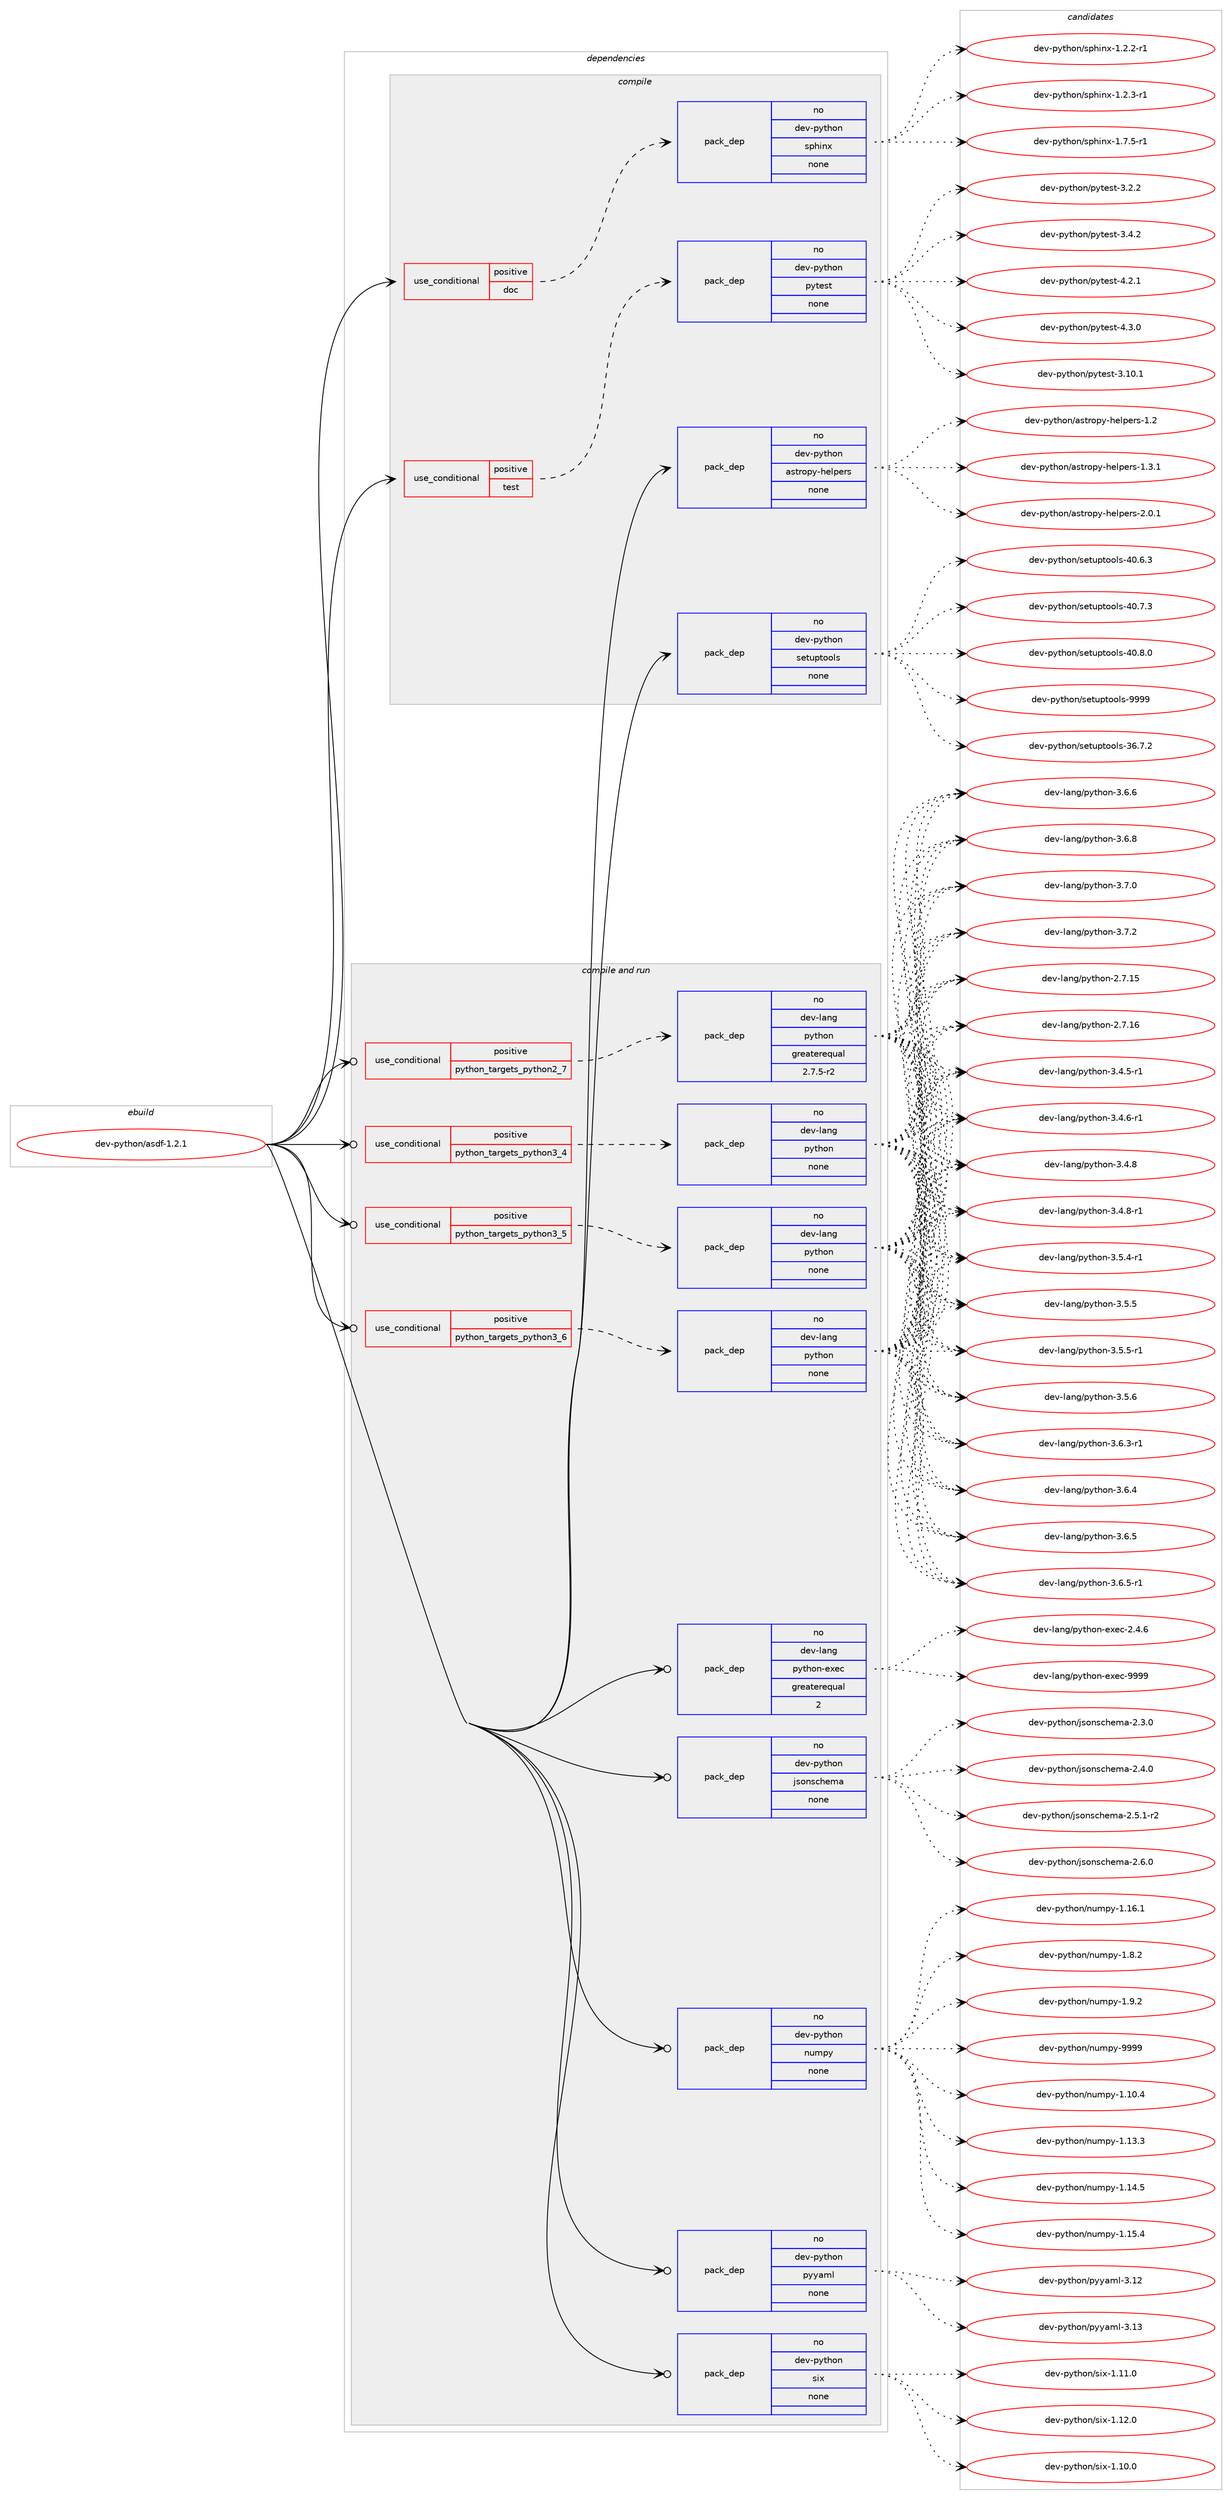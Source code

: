 digraph prolog {

# *************
# Graph options
# *************

newrank=true;
concentrate=true;
compound=true;
graph [rankdir=LR,fontname=Helvetica,fontsize=10,ranksep=1.5];#, ranksep=2.5, nodesep=0.2];
edge  [arrowhead=vee];
node  [fontname=Helvetica,fontsize=10];

# **********
# The ebuild
# **********

subgraph cluster_leftcol {
color=gray;
rank=same;
label=<<i>ebuild</i>>;
id [label="dev-python/asdf-1.2.1", color=red, width=4, href="../dev-python/asdf-1.2.1.svg"];
}

# ****************
# The dependencies
# ****************

subgraph cluster_midcol {
color=gray;
label=<<i>dependencies</i>>;
subgraph cluster_compile {
fillcolor="#eeeeee";
style=filled;
label=<<i>compile</i>>;
subgraph cond370965 {
dependency1398815 [label=<<TABLE BORDER="0" CELLBORDER="1" CELLSPACING="0" CELLPADDING="4"><TR><TD ROWSPAN="3" CELLPADDING="10">use_conditional</TD></TR><TR><TD>positive</TD></TR><TR><TD>doc</TD></TR></TABLE>>, shape=none, color=red];
subgraph pack1004625 {
dependency1398816 [label=<<TABLE BORDER="0" CELLBORDER="1" CELLSPACING="0" CELLPADDING="4" WIDTH="220"><TR><TD ROWSPAN="6" CELLPADDING="30">pack_dep</TD></TR><TR><TD WIDTH="110">no</TD></TR><TR><TD>dev-python</TD></TR><TR><TD>sphinx</TD></TR><TR><TD>none</TD></TR><TR><TD></TD></TR></TABLE>>, shape=none, color=blue];
}
dependency1398815:e -> dependency1398816:w [weight=20,style="dashed",arrowhead="vee"];
}
id:e -> dependency1398815:w [weight=20,style="solid",arrowhead="vee"];
subgraph cond370966 {
dependency1398817 [label=<<TABLE BORDER="0" CELLBORDER="1" CELLSPACING="0" CELLPADDING="4"><TR><TD ROWSPAN="3" CELLPADDING="10">use_conditional</TD></TR><TR><TD>positive</TD></TR><TR><TD>test</TD></TR></TABLE>>, shape=none, color=red];
subgraph pack1004626 {
dependency1398818 [label=<<TABLE BORDER="0" CELLBORDER="1" CELLSPACING="0" CELLPADDING="4" WIDTH="220"><TR><TD ROWSPAN="6" CELLPADDING="30">pack_dep</TD></TR><TR><TD WIDTH="110">no</TD></TR><TR><TD>dev-python</TD></TR><TR><TD>pytest</TD></TR><TR><TD>none</TD></TR><TR><TD></TD></TR></TABLE>>, shape=none, color=blue];
}
dependency1398817:e -> dependency1398818:w [weight=20,style="dashed",arrowhead="vee"];
}
id:e -> dependency1398817:w [weight=20,style="solid",arrowhead="vee"];
subgraph pack1004627 {
dependency1398819 [label=<<TABLE BORDER="0" CELLBORDER="1" CELLSPACING="0" CELLPADDING="4" WIDTH="220"><TR><TD ROWSPAN="6" CELLPADDING="30">pack_dep</TD></TR><TR><TD WIDTH="110">no</TD></TR><TR><TD>dev-python</TD></TR><TR><TD>astropy-helpers</TD></TR><TR><TD>none</TD></TR><TR><TD></TD></TR></TABLE>>, shape=none, color=blue];
}
id:e -> dependency1398819:w [weight=20,style="solid",arrowhead="vee"];
subgraph pack1004628 {
dependency1398820 [label=<<TABLE BORDER="0" CELLBORDER="1" CELLSPACING="0" CELLPADDING="4" WIDTH="220"><TR><TD ROWSPAN="6" CELLPADDING="30">pack_dep</TD></TR><TR><TD WIDTH="110">no</TD></TR><TR><TD>dev-python</TD></TR><TR><TD>setuptools</TD></TR><TR><TD>none</TD></TR><TR><TD></TD></TR></TABLE>>, shape=none, color=blue];
}
id:e -> dependency1398820:w [weight=20,style="solid",arrowhead="vee"];
}
subgraph cluster_compileandrun {
fillcolor="#eeeeee";
style=filled;
label=<<i>compile and run</i>>;
subgraph cond370967 {
dependency1398821 [label=<<TABLE BORDER="0" CELLBORDER="1" CELLSPACING="0" CELLPADDING="4"><TR><TD ROWSPAN="3" CELLPADDING="10">use_conditional</TD></TR><TR><TD>positive</TD></TR><TR><TD>python_targets_python2_7</TD></TR></TABLE>>, shape=none, color=red];
subgraph pack1004629 {
dependency1398822 [label=<<TABLE BORDER="0" CELLBORDER="1" CELLSPACING="0" CELLPADDING="4" WIDTH="220"><TR><TD ROWSPAN="6" CELLPADDING="30">pack_dep</TD></TR><TR><TD WIDTH="110">no</TD></TR><TR><TD>dev-lang</TD></TR><TR><TD>python</TD></TR><TR><TD>greaterequal</TD></TR><TR><TD>2.7.5-r2</TD></TR></TABLE>>, shape=none, color=blue];
}
dependency1398821:e -> dependency1398822:w [weight=20,style="dashed",arrowhead="vee"];
}
id:e -> dependency1398821:w [weight=20,style="solid",arrowhead="odotvee"];
subgraph cond370968 {
dependency1398823 [label=<<TABLE BORDER="0" CELLBORDER="1" CELLSPACING="0" CELLPADDING="4"><TR><TD ROWSPAN="3" CELLPADDING="10">use_conditional</TD></TR><TR><TD>positive</TD></TR><TR><TD>python_targets_python3_4</TD></TR></TABLE>>, shape=none, color=red];
subgraph pack1004630 {
dependency1398824 [label=<<TABLE BORDER="0" CELLBORDER="1" CELLSPACING="0" CELLPADDING="4" WIDTH="220"><TR><TD ROWSPAN="6" CELLPADDING="30">pack_dep</TD></TR><TR><TD WIDTH="110">no</TD></TR><TR><TD>dev-lang</TD></TR><TR><TD>python</TD></TR><TR><TD>none</TD></TR><TR><TD></TD></TR></TABLE>>, shape=none, color=blue];
}
dependency1398823:e -> dependency1398824:w [weight=20,style="dashed",arrowhead="vee"];
}
id:e -> dependency1398823:w [weight=20,style="solid",arrowhead="odotvee"];
subgraph cond370969 {
dependency1398825 [label=<<TABLE BORDER="0" CELLBORDER="1" CELLSPACING="0" CELLPADDING="4"><TR><TD ROWSPAN="3" CELLPADDING="10">use_conditional</TD></TR><TR><TD>positive</TD></TR><TR><TD>python_targets_python3_5</TD></TR></TABLE>>, shape=none, color=red];
subgraph pack1004631 {
dependency1398826 [label=<<TABLE BORDER="0" CELLBORDER="1" CELLSPACING="0" CELLPADDING="4" WIDTH="220"><TR><TD ROWSPAN="6" CELLPADDING="30">pack_dep</TD></TR><TR><TD WIDTH="110">no</TD></TR><TR><TD>dev-lang</TD></TR><TR><TD>python</TD></TR><TR><TD>none</TD></TR><TR><TD></TD></TR></TABLE>>, shape=none, color=blue];
}
dependency1398825:e -> dependency1398826:w [weight=20,style="dashed",arrowhead="vee"];
}
id:e -> dependency1398825:w [weight=20,style="solid",arrowhead="odotvee"];
subgraph cond370970 {
dependency1398827 [label=<<TABLE BORDER="0" CELLBORDER="1" CELLSPACING="0" CELLPADDING="4"><TR><TD ROWSPAN="3" CELLPADDING="10">use_conditional</TD></TR><TR><TD>positive</TD></TR><TR><TD>python_targets_python3_6</TD></TR></TABLE>>, shape=none, color=red];
subgraph pack1004632 {
dependency1398828 [label=<<TABLE BORDER="0" CELLBORDER="1" CELLSPACING="0" CELLPADDING="4" WIDTH="220"><TR><TD ROWSPAN="6" CELLPADDING="30">pack_dep</TD></TR><TR><TD WIDTH="110">no</TD></TR><TR><TD>dev-lang</TD></TR><TR><TD>python</TD></TR><TR><TD>none</TD></TR><TR><TD></TD></TR></TABLE>>, shape=none, color=blue];
}
dependency1398827:e -> dependency1398828:w [weight=20,style="dashed",arrowhead="vee"];
}
id:e -> dependency1398827:w [weight=20,style="solid",arrowhead="odotvee"];
subgraph pack1004633 {
dependency1398829 [label=<<TABLE BORDER="0" CELLBORDER="1" CELLSPACING="0" CELLPADDING="4" WIDTH="220"><TR><TD ROWSPAN="6" CELLPADDING="30">pack_dep</TD></TR><TR><TD WIDTH="110">no</TD></TR><TR><TD>dev-lang</TD></TR><TR><TD>python-exec</TD></TR><TR><TD>greaterequal</TD></TR><TR><TD>2</TD></TR></TABLE>>, shape=none, color=blue];
}
id:e -> dependency1398829:w [weight=20,style="solid",arrowhead="odotvee"];
subgraph pack1004634 {
dependency1398830 [label=<<TABLE BORDER="0" CELLBORDER="1" CELLSPACING="0" CELLPADDING="4" WIDTH="220"><TR><TD ROWSPAN="6" CELLPADDING="30">pack_dep</TD></TR><TR><TD WIDTH="110">no</TD></TR><TR><TD>dev-python</TD></TR><TR><TD>jsonschema</TD></TR><TR><TD>none</TD></TR><TR><TD></TD></TR></TABLE>>, shape=none, color=blue];
}
id:e -> dependency1398830:w [weight=20,style="solid",arrowhead="odotvee"];
subgraph pack1004635 {
dependency1398831 [label=<<TABLE BORDER="0" CELLBORDER="1" CELLSPACING="0" CELLPADDING="4" WIDTH="220"><TR><TD ROWSPAN="6" CELLPADDING="30">pack_dep</TD></TR><TR><TD WIDTH="110">no</TD></TR><TR><TD>dev-python</TD></TR><TR><TD>numpy</TD></TR><TR><TD>none</TD></TR><TR><TD></TD></TR></TABLE>>, shape=none, color=blue];
}
id:e -> dependency1398831:w [weight=20,style="solid",arrowhead="odotvee"];
subgraph pack1004636 {
dependency1398832 [label=<<TABLE BORDER="0" CELLBORDER="1" CELLSPACING="0" CELLPADDING="4" WIDTH="220"><TR><TD ROWSPAN="6" CELLPADDING="30">pack_dep</TD></TR><TR><TD WIDTH="110">no</TD></TR><TR><TD>dev-python</TD></TR><TR><TD>pyyaml</TD></TR><TR><TD>none</TD></TR><TR><TD></TD></TR></TABLE>>, shape=none, color=blue];
}
id:e -> dependency1398832:w [weight=20,style="solid",arrowhead="odotvee"];
subgraph pack1004637 {
dependency1398833 [label=<<TABLE BORDER="0" CELLBORDER="1" CELLSPACING="0" CELLPADDING="4" WIDTH="220"><TR><TD ROWSPAN="6" CELLPADDING="30">pack_dep</TD></TR><TR><TD WIDTH="110">no</TD></TR><TR><TD>dev-python</TD></TR><TR><TD>six</TD></TR><TR><TD>none</TD></TR><TR><TD></TD></TR></TABLE>>, shape=none, color=blue];
}
id:e -> dependency1398833:w [weight=20,style="solid",arrowhead="odotvee"];
}
subgraph cluster_run {
fillcolor="#eeeeee";
style=filled;
label=<<i>run</i>>;
}
}

# **************
# The candidates
# **************

subgraph cluster_choices {
rank=same;
color=gray;
label=<<i>candidates</i>>;

subgraph choice1004625 {
color=black;
nodesep=1;
choice10010111845112121116104111110471151121041051101204549465046504511449 [label="dev-python/sphinx-1.2.2-r1", color=red, width=4,href="../dev-python/sphinx-1.2.2-r1.svg"];
choice10010111845112121116104111110471151121041051101204549465046514511449 [label="dev-python/sphinx-1.2.3-r1", color=red, width=4,href="../dev-python/sphinx-1.2.3-r1.svg"];
choice10010111845112121116104111110471151121041051101204549465546534511449 [label="dev-python/sphinx-1.7.5-r1", color=red, width=4,href="../dev-python/sphinx-1.7.5-r1.svg"];
dependency1398816:e -> choice10010111845112121116104111110471151121041051101204549465046504511449:w [style=dotted,weight="100"];
dependency1398816:e -> choice10010111845112121116104111110471151121041051101204549465046514511449:w [style=dotted,weight="100"];
dependency1398816:e -> choice10010111845112121116104111110471151121041051101204549465546534511449:w [style=dotted,weight="100"];
}
subgraph choice1004626 {
color=black;
nodesep=1;
choice100101118451121211161041111104711212111610111511645514649484649 [label="dev-python/pytest-3.10.1", color=red, width=4,href="../dev-python/pytest-3.10.1.svg"];
choice1001011184511212111610411111047112121116101115116455146504650 [label="dev-python/pytest-3.2.2", color=red, width=4,href="../dev-python/pytest-3.2.2.svg"];
choice1001011184511212111610411111047112121116101115116455146524650 [label="dev-python/pytest-3.4.2", color=red, width=4,href="../dev-python/pytest-3.4.2.svg"];
choice1001011184511212111610411111047112121116101115116455246504649 [label="dev-python/pytest-4.2.1", color=red, width=4,href="../dev-python/pytest-4.2.1.svg"];
choice1001011184511212111610411111047112121116101115116455246514648 [label="dev-python/pytest-4.3.0", color=red, width=4,href="../dev-python/pytest-4.3.0.svg"];
dependency1398818:e -> choice100101118451121211161041111104711212111610111511645514649484649:w [style=dotted,weight="100"];
dependency1398818:e -> choice1001011184511212111610411111047112121116101115116455146504650:w [style=dotted,weight="100"];
dependency1398818:e -> choice1001011184511212111610411111047112121116101115116455146524650:w [style=dotted,weight="100"];
dependency1398818:e -> choice1001011184511212111610411111047112121116101115116455246504649:w [style=dotted,weight="100"];
dependency1398818:e -> choice1001011184511212111610411111047112121116101115116455246514648:w [style=dotted,weight="100"];
}
subgraph choice1004627 {
color=black;
nodesep=1;
choice1001011184511212111610411111047971151161141111121214510410110811210111411545494650 [label="dev-python/astropy-helpers-1.2", color=red, width=4,href="../dev-python/astropy-helpers-1.2.svg"];
choice10010111845112121116104111110479711511611411111212145104101108112101114115454946514649 [label="dev-python/astropy-helpers-1.3.1", color=red, width=4,href="../dev-python/astropy-helpers-1.3.1.svg"];
choice10010111845112121116104111110479711511611411111212145104101108112101114115455046484649 [label="dev-python/astropy-helpers-2.0.1", color=red, width=4,href="../dev-python/astropy-helpers-2.0.1.svg"];
dependency1398819:e -> choice1001011184511212111610411111047971151161141111121214510410110811210111411545494650:w [style=dotted,weight="100"];
dependency1398819:e -> choice10010111845112121116104111110479711511611411111212145104101108112101114115454946514649:w [style=dotted,weight="100"];
dependency1398819:e -> choice10010111845112121116104111110479711511611411111212145104101108112101114115455046484649:w [style=dotted,weight="100"];
}
subgraph choice1004628 {
color=black;
nodesep=1;
choice100101118451121211161041111104711510111611711211611111110811545515446554650 [label="dev-python/setuptools-36.7.2", color=red, width=4,href="../dev-python/setuptools-36.7.2.svg"];
choice100101118451121211161041111104711510111611711211611111110811545524846544651 [label="dev-python/setuptools-40.6.3", color=red, width=4,href="../dev-python/setuptools-40.6.3.svg"];
choice100101118451121211161041111104711510111611711211611111110811545524846554651 [label="dev-python/setuptools-40.7.3", color=red, width=4,href="../dev-python/setuptools-40.7.3.svg"];
choice100101118451121211161041111104711510111611711211611111110811545524846564648 [label="dev-python/setuptools-40.8.0", color=red, width=4,href="../dev-python/setuptools-40.8.0.svg"];
choice10010111845112121116104111110471151011161171121161111111081154557575757 [label="dev-python/setuptools-9999", color=red, width=4,href="../dev-python/setuptools-9999.svg"];
dependency1398820:e -> choice100101118451121211161041111104711510111611711211611111110811545515446554650:w [style=dotted,weight="100"];
dependency1398820:e -> choice100101118451121211161041111104711510111611711211611111110811545524846544651:w [style=dotted,weight="100"];
dependency1398820:e -> choice100101118451121211161041111104711510111611711211611111110811545524846554651:w [style=dotted,weight="100"];
dependency1398820:e -> choice100101118451121211161041111104711510111611711211611111110811545524846564648:w [style=dotted,weight="100"];
dependency1398820:e -> choice10010111845112121116104111110471151011161171121161111111081154557575757:w [style=dotted,weight="100"];
}
subgraph choice1004629 {
color=black;
nodesep=1;
choice10010111845108971101034711212111610411111045504655464953 [label="dev-lang/python-2.7.15", color=red, width=4,href="../dev-lang/python-2.7.15.svg"];
choice10010111845108971101034711212111610411111045504655464954 [label="dev-lang/python-2.7.16", color=red, width=4,href="../dev-lang/python-2.7.16.svg"];
choice1001011184510897110103471121211161041111104551465246534511449 [label="dev-lang/python-3.4.5-r1", color=red, width=4,href="../dev-lang/python-3.4.5-r1.svg"];
choice1001011184510897110103471121211161041111104551465246544511449 [label="dev-lang/python-3.4.6-r1", color=red, width=4,href="../dev-lang/python-3.4.6-r1.svg"];
choice100101118451089711010347112121116104111110455146524656 [label="dev-lang/python-3.4.8", color=red, width=4,href="../dev-lang/python-3.4.8.svg"];
choice1001011184510897110103471121211161041111104551465246564511449 [label="dev-lang/python-3.4.8-r1", color=red, width=4,href="../dev-lang/python-3.4.8-r1.svg"];
choice1001011184510897110103471121211161041111104551465346524511449 [label="dev-lang/python-3.5.4-r1", color=red, width=4,href="../dev-lang/python-3.5.4-r1.svg"];
choice100101118451089711010347112121116104111110455146534653 [label="dev-lang/python-3.5.5", color=red, width=4,href="../dev-lang/python-3.5.5.svg"];
choice1001011184510897110103471121211161041111104551465346534511449 [label="dev-lang/python-3.5.5-r1", color=red, width=4,href="../dev-lang/python-3.5.5-r1.svg"];
choice100101118451089711010347112121116104111110455146534654 [label="dev-lang/python-3.5.6", color=red, width=4,href="../dev-lang/python-3.5.6.svg"];
choice1001011184510897110103471121211161041111104551465446514511449 [label="dev-lang/python-3.6.3-r1", color=red, width=4,href="../dev-lang/python-3.6.3-r1.svg"];
choice100101118451089711010347112121116104111110455146544652 [label="dev-lang/python-3.6.4", color=red, width=4,href="../dev-lang/python-3.6.4.svg"];
choice100101118451089711010347112121116104111110455146544653 [label="dev-lang/python-3.6.5", color=red, width=4,href="../dev-lang/python-3.6.5.svg"];
choice1001011184510897110103471121211161041111104551465446534511449 [label="dev-lang/python-3.6.5-r1", color=red, width=4,href="../dev-lang/python-3.6.5-r1.svg"];
choice100101118451089711010347112121116104111110455146544654 [label="dev-lang/python-3.6.6", color=red, width=4,href="../dev-lang/python-3.6.6.svg"];
choice100101118451089711010347112121116104111110455146544656 [label="dev-lang/python-3.6.8", color=red, width=4,href="../dev-lang/python-3.6.8.svg"];
choice100101118451089711010347112121116104111110455146554648 [label="dev-lang/python-3.7.0", color=red, width=4,href="../dev-lang/python-3.7.0.svg"];
choice100101118451089711010347112121116104111110455146554650 [label="dev-lang/python-3.7.2", color=red, width=4,href="../dev-lang/python-3.7.2.svg"];
dependency1398822:e -> choice10010111845108971101034711212111610411111045504655464953:w [style=dotted,weight="100"];
dependency1398822:e -> choice10010111845108971101034711212111610411111045504655464954:w [style=dotted,weight="100"];
dependency1398822:e -> choice1001011184510897110103471121211161041111104551465246534511449:w [style=dotted,weight="100"];
dependency1398822:e -> choice1001011184510897110103471121211161041111104551465246544511449:w [style=dotted,weight="100"];
dependency1398822:e -> choice100101118451089711010347112121116104111110455146524656:w [style=dotted,weight="100"];
dependency1398822:e -> choice1001011184510897110103471121211161041111104551465246564511449:w [style=dotted,weight="100"];
dependency1398822:e -> choice1001011184510897110103471121211161041111104551465346524511449:w [style=dotted,weight="100"];
dependency1398822:e -> choice100101118451089711010347112121116104111110455146534653:w [style=dotted,weight="100"];
dependency1398822:e -> choice1001011184510897110103471121211161041111104551465346534511449:w [style=dotted,weight="100"];
dependency1398822:e -> choice100101118451089711010347112121116104111110455146534654:w [style=dotted,weight="100"];
dependency1398822:e -> choice1001011184510897110103471121211161041111104551465446514511449:w [style=dotted,weight="100"];
dependency1398822:e -> choice100101118451089711010347112121116104111110455146544652:w [style=dotted,weight="100"];
dependency1398822:e -> choice100101118451089711010347112121116104111110455146544653:w [style=dotted,weight="100"];
dependency1398822:e -> choice1001011184510897110103471121211161041111104551465446534511449:w [style=dotted,weight="100"];
dependency1398822:e -> choice100101118451089711010347112121116104111110455146544654:w [style=dotted,weight="100"];
dependency1398822:e -> choice100101118451089711010347112121116104111110455146544656:w [style=dotted,weight="100"];
dependency1398822:e -> choice100101118451089711010347112121116104111110455146554648:w [style=dotted,weight="100"];
dependency1398822:e -> choice100101118451089711010347112121116104111110455146554650:w [style=dotted,weight="100"];
}
subgraph choice1004630 {
color=black;
nodesep=1;
choice10010111845108971101034711212111610411111045504655464953 [label="dev-lang/python-2.7.15", color=red, width=4,href="../dev-lang/python-2.7.15.svg"];
choice10010111845108971101034711212111610411111045504655464954 [label="dev-lang/python-2.7.16", color=red, width=4,href="../dev-lang/python-2.7.16.svg"];
choice1001011184510897110103471121211161041111104551465246534511449 [label="dev-lang/python-3.4.5-r1", color=red, width=4,href="../dev-lang/python-3.4.5-r1.svg"];
choice1001011184510897110103471121211161041111104551465246544511449 [label="dev-lang/python-3.4.6-r1", color=red, width=4,href="../dev-lang/python-3.4.6-r1.svg"];
choice100101118451089711010347112121116104111110455146524656 [label="dev-lang/python-3.4.8", color=red, width=4,href="../dev-lang/python-3.4.8.svg"];
choice1001011184510897110103471121211161041111104551465246564511449 [label="dev-lang/python-3.4.8-r1", color=red, width=4,href="../dev-lang/python-3.4.8-r1.svg"];
choice1001011184510897110103471121211161041111104551465346524511449 [label="dev-lang/python-3.5.4-r1", color=red, width=4,href="../dev-lang/python-3.5.4-r1.svg"];
choice100101118451089711010347112121116104111110455146534653 [label="dev-lang/python-3.5.5", color=red, width=4,href="../dev-lang/python-3.5.5.svg"];
choice1001011184510897110103471121211161041111104551465346534511449 [label="dev-lang/python-3.5.5-r1", color=red, width=4,href="../dev-lang/python-3.5.5-r1.svg"];
choice100101118451089711010347112121116104111110455146534654 [label="dev-lang/python-3.5.6", color=red, width=4,href="../dev-lang/python-3.5.6.svg"];
choice1001011184510897110103471121211161041111104551465446514511449 [label="dev-lang/python-3.6.3-r1", color=red, width=4,href="../dev-lang/python-3.6.3-r1.svg"];
choice100101118451089711010347112121116104111110455146544652 [label="dev-lang/python-3.6.4", color=red, width=4,href="../dev-lang/python-3.6.4.svg"];
choice100101118451089711010347112121116104111110455146544653 [label="dev-lang/python-3.6.5", color=red, width=4,href="../dev-lang/python-3.6.5.svg"];
choice1001011184510897110103471121211161041111104551465446534511449 [label="dev-lang/python-3.6.5-r1", color=red, width=4,href="../dev-lang/python-3.6.5-r1.svg"];
choice100101118451089711010347112121116104111110455146544654 [label="dev-lang/python-3.6.6", color=red, width=4,href="../dev-lang/python-3.6.6.svg"];
choice100101118451089711010347112121116104111110455146544656 [label="dev-lang/python-3.6.8", color=red, width=4,href="../dev-lang/python-3.6.8.svg"];
choice100101118451089711010347112121116104111110455146554648 [label="dev-lang/python-3.7.0", color=red, width=4,href="../dev-lang/python-3.7.0.svg"];
choice100101118451089711010347112121116104111110455146554650 [label="dev-lang/python-3.7.2", color=red, width=4,href="../dev-lang/python-3.7.2.svg"];
dependency1398824:e -> choice10010111845108971101034711212111610411111045504655464953:w [style=dotted,weight="100"];
dependency1398824:e -> choice10010111845108971101034711212111610411111045504655464954:w [style=dotted,weight="100"];
dependency1398824:e -> choice1001011184510897110103471121211161041111104551465246534511449:w [style=dotted,weight="100"];
dependency1398824:e -> choice1001011184510897110103471121211161041111104551465246544511449:w [style=dotted,weight="100"];
dependency1398824:e -> choice100101118451089711010347112121116104111110455146524656:w [style=dotted,weight="100"];
dependency1398824:e -> choice1001011184510897110103471121211161041111104551465246564511449:w [style=dotted,weight="100"];
dependency1398824:e -> choice1001011184510897110103471121211161041111104551465346524511449:w [style=dotted,weight="100"];
dependency1398824:e -> choice100101118451089711010347112121116104111110455146534653:w [style=dotted,weight="100"];
dependency1398824:e -> choice1001011184510897110103471121211161041111104551465346534511449:w [style=dotted,weight="100"];
dependency1398824:e -> choice100101118451089711010347112121116104111110455146534654:w [style=dotted,weight="100"];
dependency1398824:e -> choice1001011184510897110103471121211161041111104551465446514511449:w [style=dotted,weight="100"];
dependency1398824:e -> choice100101118451089711010347112121116104111110455146544652:w [style=dotted,weight="100"];
dependency1398824:e -> choice100101118451089711010347112121116104111110455146544653:w [style=dotted,weight="100"];
dependency1398824:e -> choice1001011184510897110103471121211161041111104551465446534511449:w [style=dotted,weight="100"];
dependency1398824:e -> choice100101118451089711010347112121116104111110455146544654:w [style=dotted,weight="100"];
dependency1398824:e -> choice100101118451089711010347112121116104111110455146544656:w [style=dotted,weight="100"];
dependency1398824:e -> choice100101118451089711010347112121116104111110455146554648:w [style=dotted,weight="100"];
dependency1398824:e -> choice100101118451089711010347112121116104111110455146554650:w [style=dotted,weight="100"];
}
subgraph choice1004631 {
color=black;
nodesep=1;
choice10010111845108971101034711212111610411111045504655464953 [label="dev-lang/python-2.7.15", color=red, width=4,href="../dev-lang/python-2.7.15.svg"];
choice10010111845108971101034711212111610411111045504655464954 [label="dev-lang/python-2.7.16", color=red, width=4,href="../dev-lang/python-2.7.16.svg"];
choice1001011184510897110103471121211161041111104551465246534511449 [label="dev-lang/python-3.4.5-r1", color=red, width=4,href="../dev-lang/python-3.4.5-r1.svg"];
choice1001011184510897110103471121211161041111104551465246544511449 [label="dev-lang/python-3.4.6-r1", color=red, width=4,href="../dev-lang/python-3.4.6-r1.svg"];
choice100101118451089711010347112121116104111110455146524656 [label="dev-lang/python-3.4.8", color=red, width=4,href="../dev-lang/python-3.4.8.svg"];
choice1001011184510897110103471121211161041111104551465246564511449 [label="dev-lang/python-3.4.8-r1", color=red, width=4,href="../dev-lang/python-3.4.8-r1.svg"];
choice1001011184510897110103471121211161041111104551465346524511449 [label="dev-lang/python-3.5.4-r1", color=red, width=4,href="../dev-lang/python-3.5.4-r1.svg"];
choice100101118451089711010347112121116104111110455146534653 [label="dev-lang/python-3.5.5", color=red, width=4,href="../dev-lang/python-3.5.5.svg"];
choice1001011184510897110103471121211161041111104551465346534511449 [label="dev-lang/python-3.5.5-r1", color=red, width=4,href="../dev-lang/python-3.5.5-r1.svg"];
choice100101118451089711010347112121116104111110455146534654 [label="dev-lang/python-3.5.6", color=red, width=4,href="../dev-lang/python-3.5.6.svg"];
choice1001011184510897110103471121211161041111104551465446514511449 [label="dev-lang/python-3.6.3-r1", color=red, width=4,href="../dev-lang/python-3.6.3-r1.svg"];
choice100101118451089711010347112121116104111110455146544652 [label="dev-lang/python-3.6.4", color=red, width=4,href="../dev-lang/python-3.6.4.svg"];
choice100101118451089711010347112121116104111110455146544653 [label="dev-lang/python-3.6.5", color=red, width=4,href="../dev-lang/python-3.6.5.svg"];
choice1001011184510897110103471121211161041111104551465446534511449 [label="dev-lang/python-3.6.5-r1", color=red, width=4,href="../dev-lang/python-3.6.5-r1.svg"];
choice100101118451089711010347112121116104111110455146544654 [label="dev-lang/python-3.6.6", color=red, width=4,href="../dev-lang/python-3.6.6.svg"];
choice100101118451089711010347112121116104111110455146544656 [label="dev-lang/python-3.6.8", color=red, width=4,href="../dev-lang/python-3.6.8.svg"];
choice100101118451089711010347112121116104111110455146554648 [label="dev-lang/python-3.7.0", color=red, width=4,href="../dev-lang/python-3.7.0.svg"];
choice100101118451089711010347112121116104111110455146554650 [label="dev-lang/python-3.7.2", color=red, width=4,href="../dev-lang/python-3.7.2.svg"];
dependency1398826:e -> choice10010111845108971101034711212111610411111045504655464953:w [style=dotted,weight="100"];
dependency1398826:e -> choice10010111845108971101034711212111610411111045504655464954:w [style=dotted,weight="100"];
dependency1398826:e -> choice1001011184510897110103471121211161041111104551465246534511449:w [style=dotted,weight="100"];
dependency1398826:e -> choice1001011184510897110103471121211161041111104551465246544511449:w [style=dotted,weight="100"];
dependency1398826:e -> choice100101118451089711010347112121116104111110455146524656:w [style=dotted,weight="100"];
dependency1398826:e -> choice1001011184510897110103471121211161041111104551465246564511449:w [style=dotted,weight="100"];
dependency1398826:e -> choice1001011184510897110103471121211161041111104551465346524511449:w [style=dotted,weight="100"];
dependency1398826:e -> choice100101118451089711010347112121116104111110455146534653:w [style=dotted,weight="100"];
dependency1398826:e -> choice1001011184510897110103471121211161041111104551465346534511449:w [style=dotted,weight="100"];
dependency1398826:e -> choice100101118451089711010347112121116104111110455146534654:w [style=dotted,weight="100"];
dependency1398826:e -> choice1001011184510897110103471121211161041111104551465446514511449:w [style=dotted,weight="100"];
dependency1398826:e -> choice100101118451089711010347112121116104111110455146544652:w [style=dotted,weight="100"];
dependency1398826:e -> choice100101118451089711010347112121116104111110455146544653:w [style=dotted,weight="100"];
dependency1398826:e -> choice1001011184510897110103471121211161041111104551465446534511449:w [style=dotted,weight="100"];
dependency1398826:e -> choice100101118451089711010347112121116104111110455146544654:w [style=dotted,weight="100"];
dependency1398826:e -> choice100101118451089711010347112121116104111110455146544656:w [style=dotted,weight="100"];
dependency1398826:e -> choice100101118451089711010347112121116104111110455146554648:w [style=dotted,weight="100"];
dependency1398826:e -> choice100101118451089711010347112121116104111110455146554650:w [style=dotted,weight="100"];
}
subgraph choice1004632 {
color=black;
nodesep=1;
choice10010111845108971101034711212111610411111045504655464953 [label="dev-lang/python-2.7.15", color=red, width=4,href="../dev-lang/python-2.7.15.svg"];
choice10010111845108971101034711212111610411111045504655464954 [label="dev-lang/python-2.7.16", color=red, width=4,href="../dev-lang/python-2.7.16.svg"];
choice1001011184510897110103471121211161041111104551465246534511449 [label="dev-lang/python-3.4.5-r1", color=red, width=4,href="../dev-lang/python-3.4.5-r1.svg"];
choice1001011184510897110103471121211161041111104551465246544511449 [label="dev-lang/python-3.4.6-r1", color=red, width=4,href="../dev-lang/python-3.4.6-r1.svg"];
choice100101118451089711010347112121116104111110455146524656 [label="dev-lang/python-3.4.8", color=red, width=4,href="../dev-lang/python-3.4.8.svg"];
choice1001011184510897110103471121211161041111104551465246564511449 [label="dev-lang/python-3.4.8-r1", color=red, width=4,href="../dev-lang/python-3.4.8-r1.svg"];
choice1001011184510897110103471121211161041111104551465346524511449 [label="dev-lang/python-3.5.4-r1", color=red, width=4,href="../dev-lang/python-3.5.4-r1.svg"];
choice100101118451089711010347112121116104111110455146534653 [label="dev-lang/python-3.5.5", color=red, width=4,href="../dev-lang/python-3.5.5.svg"];
choice1001011184510897110103471121211161041111104551465346534511449 [label="dev-lang/python-3.5.5-r1", color=red, width=4,href="../dev-lang/python-3.5.5-r1.svg"];
choice100101118451089711010347112121116104111110455146534654 [label="dev-lang/python-3.5.6", color=red, width=4,href="../dev-lang/python-3.5.6.svg"];
choice1001011184510897110103471121211161041111104551465446514511449 [label="dev-lang/python-3.6.3-r1", color=red, width=4,href="../dev-lang/python-3.6.3-r1.svg"];
choice100101118451089711010347112121116104111110455146544652 [label="dev-lang/python-3.6.4", color=red, width=4,href="../dev-lang/python-3.6.4.svg"];
choice100101118451089711010347112121116104111110455146544653 [label="dev-lang/python-3.6.5", color=red, width=4,href="../dev-lang/python-3.6.5.svg"];
choice1001011184510897110103471121211161041111104551465446534511449 [label="dev-lang/python-3.6.5-r1", color=red, width=4,href="../dev-lang/python-3.6.5-r1.svg"];
choice100101118451089711010347112121116104111110455146544654 [label="dev-lang/python-3.6.6", color=red, width=4,href="../dev-lang/python-3.6.6.svg"];
choice100101118451089711010347112121116104111110455146544656 [label="dev-lang/python-3.6.8", color=red, width=4,href="../dev-lang/python-3.6.8.svg"];
choice100101118451089711010347112121116104111110455146554648 [label="dev-lang/python-3.7.0", color=red, width=4,href="../dev-lang/python-3.7.0.svg"];
choice100101118451089711010347112121116104111110455146554650 [label="dev-lang/python-3.7.2", color=red, width=4,href="../dev-lang/python-3.7.2.svg"];
dependency1398828:e -> choice10010111845108971101034711212111610411111045504655464953:w [style=dotted,weight="100"];
dependency1398828:e -> choice10010111845108971101034711212111610411111045504655464954:w [style=dotted,weight="100"];
dependency1398828:e -> choice1001011184510897110103471121211161041111104551465246534511449:w [style=dotted,weight="100"];
dependency1398828:e -> choice1001011184510897110103471121211161041111104551465246544511449:w [style=dotted,weight="100"];
dependency1398828:e -> choice100101118451089711010347112121116104111110455146524656:w [style=dotted,weight="100"];
dependency1398828:e -> choice1001011184510897110103471121211161041111104551465246564511449:w [style=dotted,weight="100"];
dependency1398828:e -> choice1001011184510897110103471121211161041111104551465346524511449:w [style=dotted,weight="100"];
dependency1398828:e -> choice100101118451089711010347112121116104111110455146534653:w [style=dotted,weight="100"];
dependency1398828:e -> choice1001011184510897110103471121211161041111104551465346534511449:w [style=dotted,weight="100"];
dependency1398828:e -> choice100101118451089711010347112121116104111110455146534654:w [style=dotted,weight="100"];
dependency1398828:e -> choice1001011184510897110103471121211161041111104551465446514511449:w [style=dotted,weight="100"];
dependency1398828:e -> choice100101118451089711010347112121116104111110455146544652:w [style=dotted,weight="100"];
dependency1398828:e -> choice100101118451089711010347112121116104111110455146544653:w [style=dotted,weight="100"];
dependency1398828:e -> choice1001011184510897110103471121211161041111104551465446534511449:w [style=dotted,weight="100"];
dependency1398828:e -> choice100101118451089711010347112121116104111110455146544654:w [style=dotted,weight="100"];
dependency1398828:e -> choice100101118451089711010347112121116104111110455146544656:w [style=dotted,weight="100"];
dependency1398828:e -> choice100101118451089711010347112121116104111110455146554648:w [style=dotted,weight="100"];
dependency1398828:e -> choice100101118451089711010347112121116104111110455146554650:w [style=dotted,weight="100"];
}
subgraph choice1004633 {
color=black;
nodesep=1;
choice1001011184510897110103471121211161041111104510112010199455046524654 [label="dev-lang/python-exec-2.4.6", color=red, width=4,href="../dev-lang/python-exec-2.4.6.svg"];
choice10010111845108971101034711212111610411111045101120101994557575757 [label="dev-lang/python-exec-9999", color=red, width=4,href="../dev-lang/python-exec-9999.svg"];
dependency1398829:e -> choice1001011184510897110103471121211161041111104510112010199455046524654:w [style=dotted,weight="100"];
dependency1398829:e -> choice10010111845108971101034711212111610411111045101120101994557575757:w [style=dotted,weight="100"];
}
subgraph choice1004634 {
color=black;
nodesep=1;
choice10010111845112121116104111110471061151111101159910410110997455046514648 [label="dev-python/jsonschema-2.3.0", color=red, width=4,href="../dev-python/jsonschema-2.3.0.svg"];
choice10010111845112121116104111110471061151111101159910410110997455046524648 [label="dev-python/jsonschema-2.4.0", color=red, width=4,href="../dev-python/jsonschema-2.4.0.svg"];
choice100101118451121211161041111104710611511111011599104101109974550465346494511450 [label="dev-python/jsonschema-2.5.1-r2", color=red, width=4,href="../dev-python/jsonschema-2.5.1-r2.svg"];
choice10010111845112121116104111110471061151111101159910410110997455046544648 [label="dev-python/jsonschema-2.6.0", color=red, width=4,href="../dev-python/jsonschema-2.6.0.svg"];
dependency1398830:e -> choice10010111845112121116104111110471061151111101159910410110997455046514648:w [style=dotted,weight="100"];
dependency1398830:e -> choice10010111845112121116104111110471061151111101159910410110997455046524648:w [style=dotted,weight="100"];
dependency1398830:e -> choice100101118451121211161041111104710611511111011599104101109974550465346494511450:w [style=dotted,weight="100"];
dependency1398830:e -> choice10010111845112121116104111110471061151111101159910410110997455046544648:w [style=dotted,weight="100"];
}
subgraph choice1004635 {
color=black;
nodesep=1;
choice100101118451121211161041111104711011710911212145494649484652 [label="dev-python/numpy-1.10.4", color=red, width=4,href="../dev-python/numpy-1.10.4.svg"];
choice100101118451121211161041111104711011710911212145494649514651 [label="dev-python/numpy-1.13.3", color=red, width=4,href="../dev-python/numpy-1.13.3.svg"];
choice100101118451121211161041111104711011710911212145494649524653 [label="dev-python/numpy-1.14.5", color=red, width=4,href="../dev-python/numpy-1.14.5.svg"];
choice100101118451121211161041111104711011710911212145494649534652 [label="dev-python/numpy-1.15.4", color=red, width=4,href="../dev-python/numpy-1.15.4.svg"];
choice100101118451121211161041111104711011710911212145494649544649 [label="dev-python/numpy-1.16.1", color=red, width=4,href="../dev-python/numpy-1.16.1.svg"];
choice1001011184511212111610411111047110117109112121454946564650 [label="dev-python/numpy-1.8.2", color=red, width=4,href="../dev-python/numpy-1.8.2.svg"];
choice1001011184511212111610411111047110117109112121454946574650 [label="dev-python/numpy-1.9.2", color=red, width=4,href="../dev-python/numpy-1.9.2.svg"];
choice10010111845112121116104111110471101171091121214557575757 [label="dev-python/numpy-9999", color=red, width=4,href="../dev-python/numpy-9999.svg"];
dependency1398831:e -> choice100101118451121211161041111104711011710911212145494649484652:w [style=dotted,weight="100"];
dependency1398831:e -> choice100101118451121211161041111104711011710911212145494649514651:w [style=dotted,weight="100"];
dependency1398831:e -> choice100101118451121211161041111104711011710911212145494649524653:w [style=dotted,weight="100"];
dependency1398831:e -> choice100101118451121211161041111104711011710911212145494649534652:w [style=dotted,weight="100"];
dependency1398831:e -> choice100101118451121211161041111104711011710911212145494649544649:w [style=dotted,weight="100"];
dependency1398831:e -> choice1001011184511212111610411111047110117109112121454946564650:w [style=dotted,weight="100"];
dependency1398831:e -> choice1001011184511212111610411111047110117109112121454946574650:w [style=dotted,weight="100"];
dependency1398831:e -> choice10010111845112121116104111110471101171091121214557575757:w [style=dotted,weight="100"];
}
subgraph choice1004636 {
color=black;
nodesep=1;
choice1001011184511212111610411111047112121121971091084551464950 [label="dev-python/pyyaml-3.12", color=red, width=4,href="../dev-python/pyyaml-3.12.svg"];
choice1001011184511212111610411111047112121121971091084551464951 [label="dev-python/pyyaml-3.13", color=red, width=4,href="../dev-python/pyyaml-3.13.svg"];
dependency1398832:e -> choice1001011184511212111610411111047112121121971091084551464950:w [style=dotted,weight="100"];
dependency1398832:e -> choice1001011184511212111610411111047112121121971091084551464951:w [style=dotted,weight="100"];
}
subgraph choice1004637 {
color=black;
nodesep=1;
choice100101118451121211161041111104711510512045494649484648 [label="dev-python/six-1.10.0", color=red, width=4,href="../dev-python/six-1.10.0.svg"];
choice100101118451121211161041111104711510512045494649494648 [label="dev-python/six-1.11.0", color=red, width=4,href="../dev-python/six-1.11.0.svg"];
choice100101118451121211161041111104711510512045494649504648 [label="dev-python/six-1.12.0", color=red, width=4,href="../dev-python/six-1.12.0.svg"];
dependency1398833:e -> choice100101118451121211161041111104711510512045494649484648:w [style=dotted,weight="100"];
dependency1398833:e -> choice100101118451121211161041111104711510512045494649494648:w [style=dotted,weight="100"];
dependency1398833:e -> choice100101118451121211161041111104711510512045494649504648:w [style=dotted,weight="100"];
}
}

}
